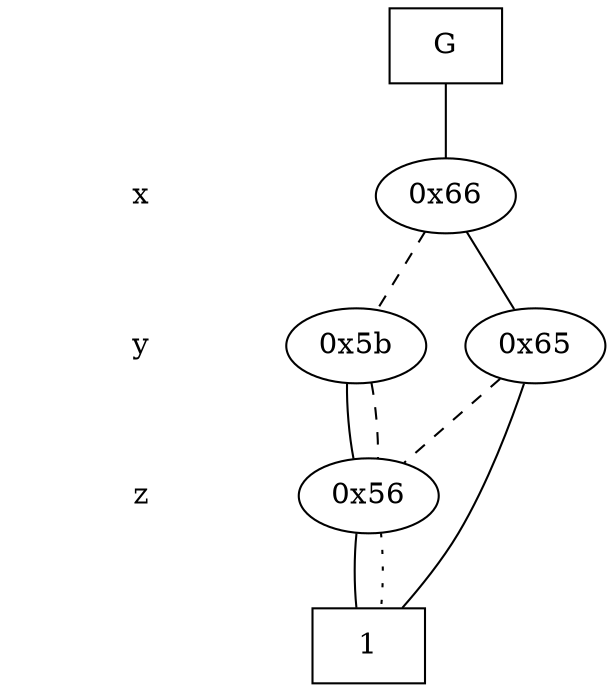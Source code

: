 digraph "DD" {
size = "7.5,10"
center = true;
edge [dir = none];
{ node [shape = plaintext];
  edge [style = invis];
  "CONST NODES" [style = invis];
" x " -> " y " -> " z " -> "CONST NODES"; 
}
{ rank = same; node [shape = box]; edge [style = invis];
"  G  "; }
{ rank = same; " x ";
"0x66";
}
{ rank = same; " y ";
"0x5b";
"0x65";
}
{ rank = same; " z ";
"0x56";
}
{ rank = same; "CONST NODES";
{ node [shape = box]; "0x50";
}
}
"  G  " -> "0x66" [style = solid];
"0x66" -> "0x65";
"0x66" -> "0x5b" [style = dashed];
"0x5b" -> "0x56";
"0x5b" -> "0x56" [style = dashed];
"0x65" -> "0x50";
"0x65" -> "0x56" [style = dashed];
"0x56" -> "0x50";
"0x56" -> "0x50" [style = dotted];
"0x50" [label = "1"];
}
